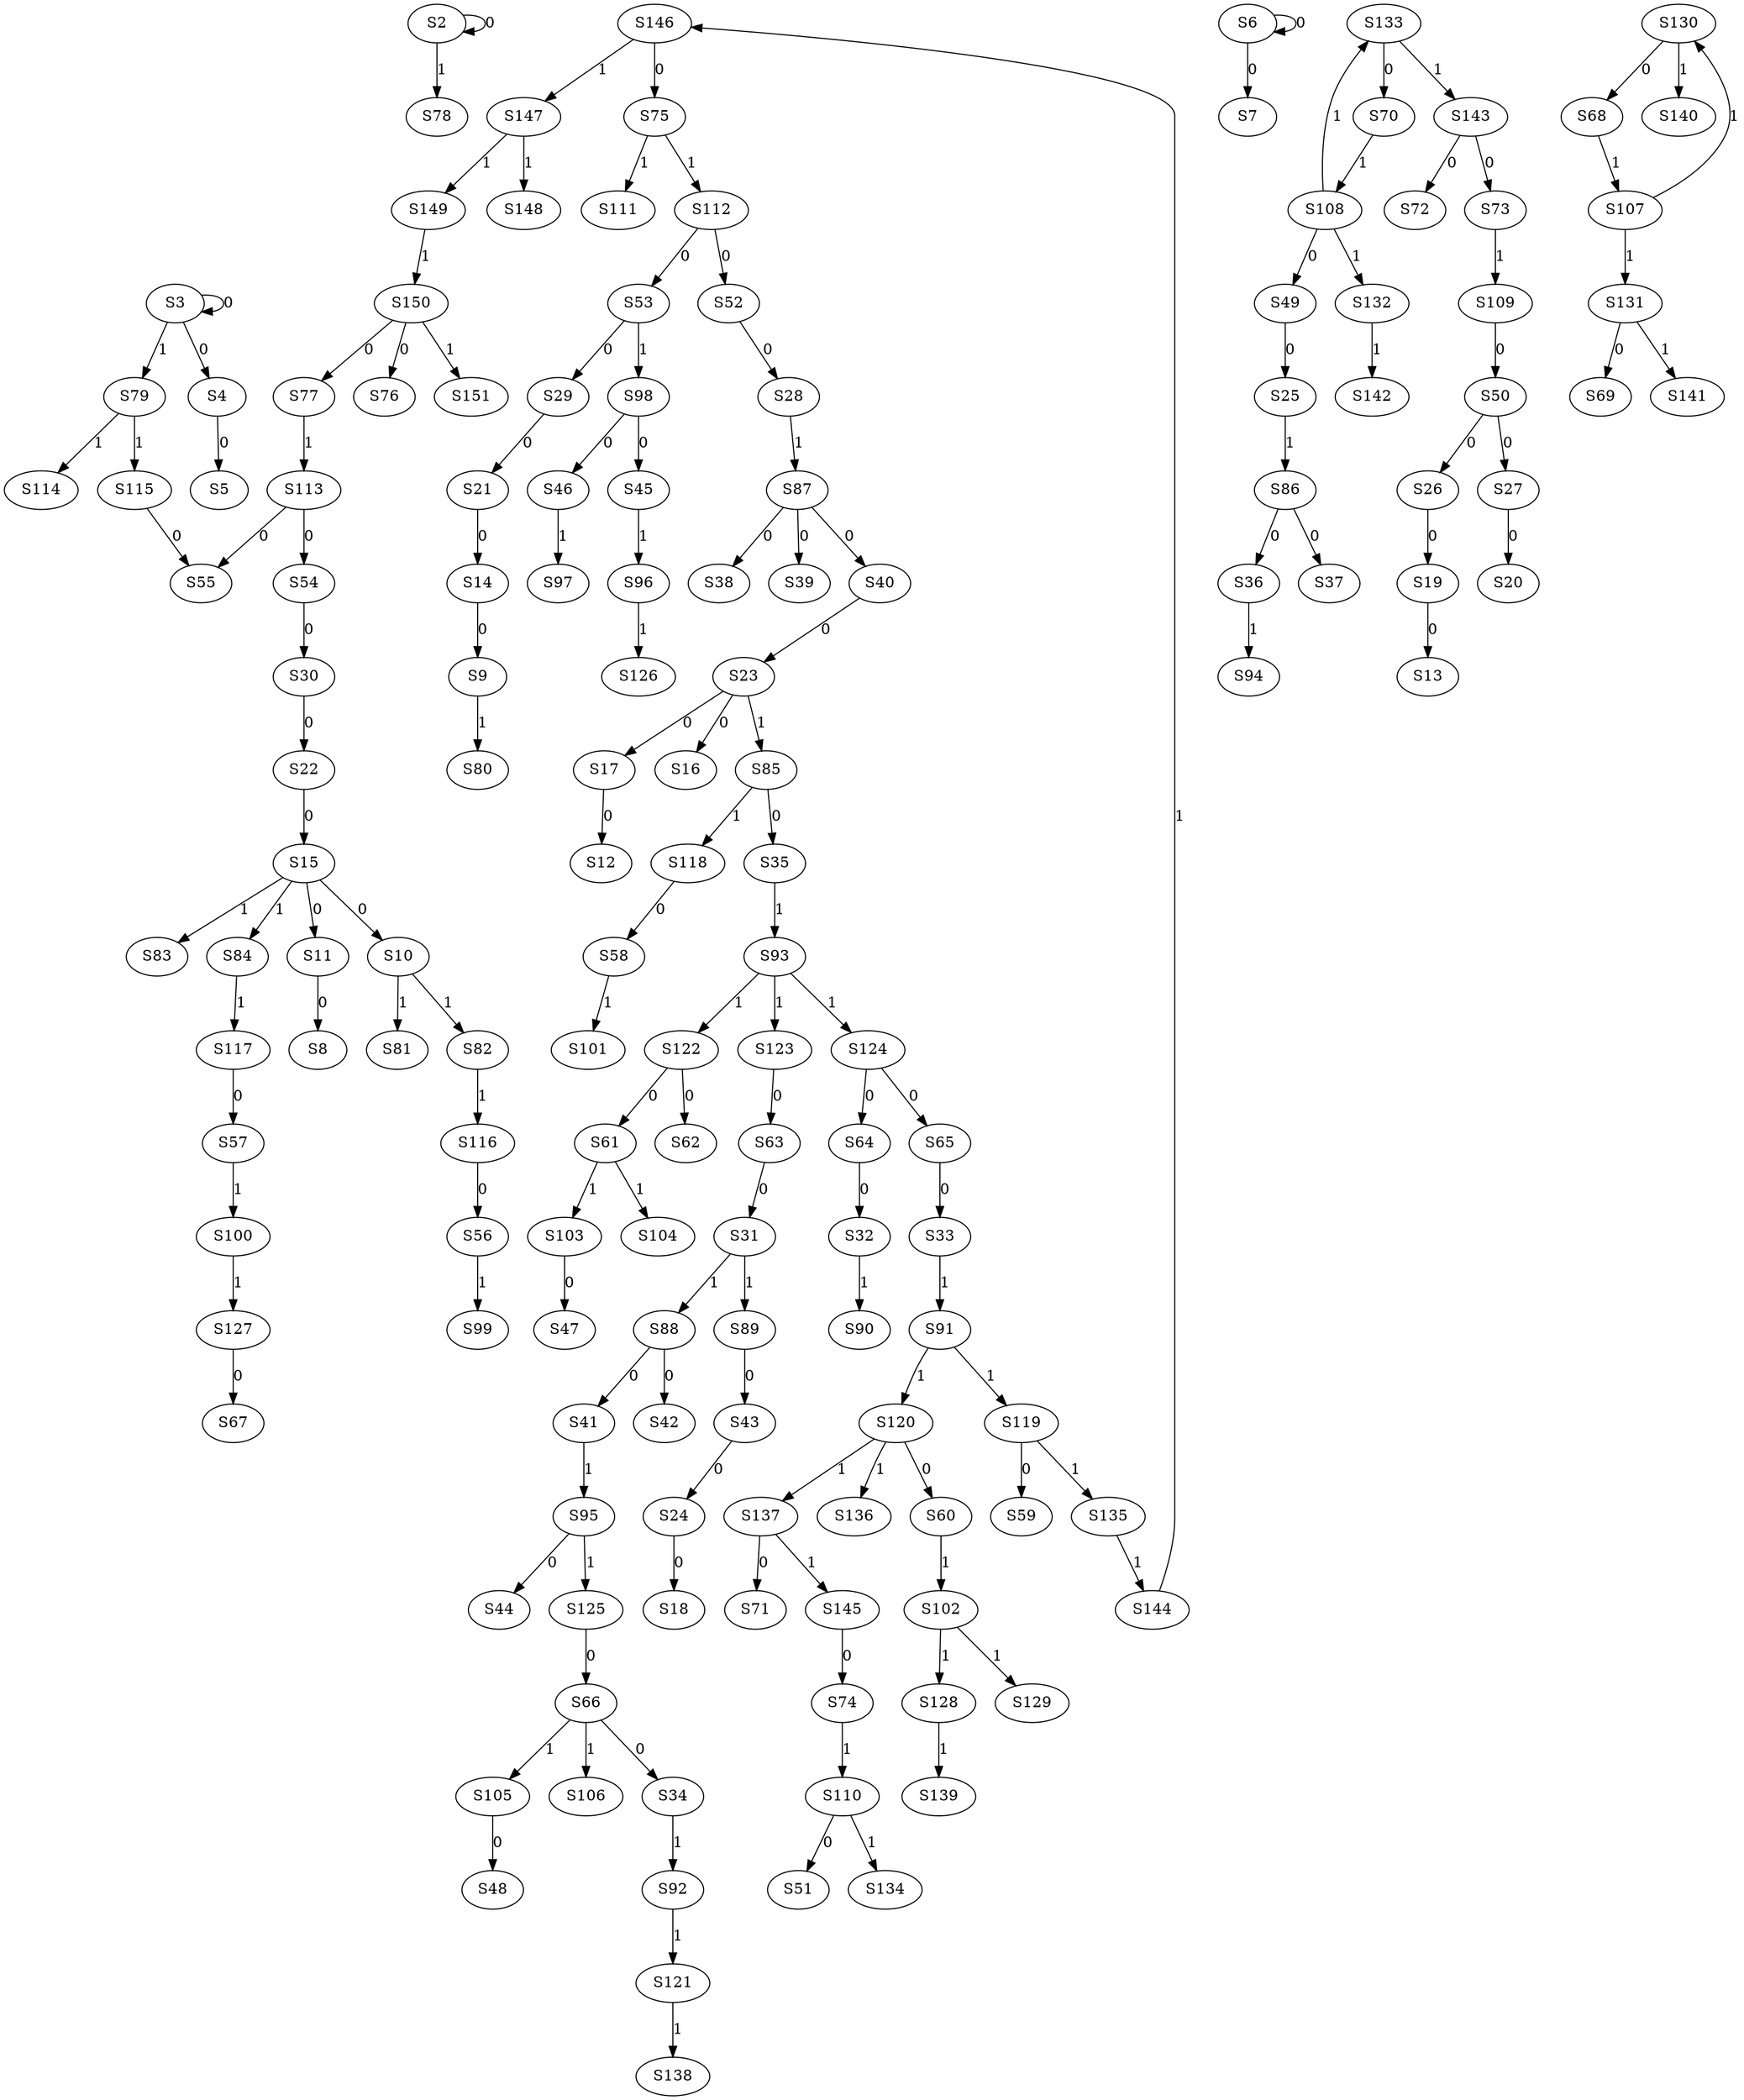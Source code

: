 strict digraph {
	S2 -> S2 [ label = 0 ];
	S3 -> S3 [ label = 0 ];
	S3 -> S4 [ label = 0 ];
	S4 -> S5 [ label = 0 ];
	S6 -> S6 [ label = 0 ];
	S6 -> S7 [ label = 0 ];
	S11 -> S8 [ label = 0 ];
	S14 -> S9 [ label = 0 ];
	S15 -> S10 [ label = 0 ];
	S15 -> S11 [ label = 0 ];
	S17 -> S12 [ label = 0 ];
	S19 -> S13 [ label = 0 ];
	S21 -> S14 [ label = 0 ];
	S22 -> S15 [ label = 0 ];
	S23 -> S16 [ label = 0 ];
	S23 -> S17 [ label = 0 ];
	S24 -> S18 [ label = 0 ];
	S26 -> S19 [ label = 0 ];
	S27 -> S20 [ label = 0 ];
	S29 -> S21 [ label = 0 ];
	S30 -> S22 [ label = 0 ];
	S40 -> S23 [ label = 0 ];
	S43 -> S24 [ label = 0 ];
	S49 -> S25 [ label = 0 ];
	S50 -> S26 [ label = 0 ];
	S50 -> S27 [ label = 0 ];
	S52 -> S28 [ label = 0 ];
	S53 -> S29 [ label = 0 ];
	S54 -> S30 [ label = 0 ];
	S63 -> S31 [ label = 0 ];
	S64 -> S32 [ label = 0 ];
	S65 -> S33 [ label = 0 ];
	S66 -> S34 [ label = 0 ];
	S85 -> S35 [ label = 0 ];
	S86 -> S36 [ label = 0 ];
	S86 -> S37 [ label = 0 ];
	S87 -> S38 [ label = 0 ];
	S87 -> S39 [ label = 0 ];
	S87 -> S40 [ label = 0 ];
	S88 -> S41 [ label = 0 ];
	S88 -> S42 [ label = 0 ];
	S89 -> S43 [ label = 0 ];
	S95 -> S44 [ label = 0 ];
	S98 -> S45 [ label = 0 ];
	S98 -> S46 [ label = 0 ];
	S103 -> S47 [ label = 0 ];
	S105 -> S48 [ label = 0 ];
	S108 -> S49 [ label = 0 ];
	S109 -> S50 [ label = 0 ];
	S110 -> S51 [ label = 0 ];
	S112 -> S52 [ label = 0 ];
	S112 -> S53 [ label = 0 ];
	S113 -> S54 [ label = 0 ];
	S115 -> S55 [ label = 0 ];
	S116 -> S56 [ label = 0 ];
	S117 -> S57 [ label = 0 ];
	S118 -> S58 [ label = 0 ];
	S119 -> S59 [ label = 0 ];
	S120 -> S60 [ label = 0 ];
	S122 -> S61 [ label = 0 ];
	S122 -> S62 [ label = 0 ];
	S123 -> S63 [ label = 0 ];
	S124 -> S64 [ label = 0 ];
	S124 -> S65 [ label = 0 ];
	S125 -> S66 [ label = 0 ];
	S127 -> S67 [ label = 0 ];
	S130 -> S68 [ label = 0 ];
	S131 -> S69 [ label = 0 ];
	S133 -> S70 [ label = 0 ];
	S137 -> S71 [ label = 0 ];
	S143 -> S72 [ label = 0 ];
	S143 -> S73 [ label = 0 ];
	S145 -> S74 [ label = 0 ];
	S146 -> S75 [ label = 0 ];
	S150 -> S76 [ label = 0 ];
	S150 -> S77 [ label = 0 ];
	S2 -> S78 [ label = 1 ];
	S3 -> S79 [ label = 1 ];
	S9 -> S80 [ label = 1 ];
	S10 -> S81 [ label = 1 ];
	S10 -> S82 [ label = 1 ];
	S15 -> S83 [ label = 1 ];
	S15 -> S84 [ label = 1 ];
	S23 -> S85 [ label = 1 ];
	S25 -> S86 [ label = 1 ];
	S28 -> S87 [ label = 1 ];
	S31 -> S88 [ label = 1 ];
	S31 -> S89 [ label = 1 ];
	S32 -> S90 [ label = 1 ];
	S33 -> S91 [ label = 1 ];
	S34 -> S92 [ label = 1 ];
	S35 -> S93 [ label = 1 ];
	S36 -> S94 [ label = 1 ];
	S41 -> S95 [ label = 1 ];
	S45 -> S96 [ label = 1 ];
	S46 -> S97 [ label = 1 ];
	S53 -> S98 [ label = 1 ];
	S56 -> S99 [ label = 1 ];
	S57 -> S100 [ label = 1 ];
	S58 -> S101 [ label = 1 ];
	S60 -> S102 [ label = 1 ];
	S61 -> S103 [ label = 1 ];
	S61 -> S104 [ label = 1 ];
	S66 -> S105 [ label = 1 ];
	S66 -> S106 [ label = 1 ];
	S68 -> S107 [ label = 1 ];
	S70 -> S108 [ label = 1 ];
	S73 -> S109 [ label = 1 ];
	S74 -> S110 [ label = 1 ];
	S75 -> S111 [ label = 1 ];
	S75 -> S112 [ label = 1 ];
	S77 -> S113 [ label = 1 ];
	S79 -> S114 [ label = 1 ];
	S79 -> S115 [ label = 1 ];
	S82 -> S116 [ label = 1 ];
	S84 -> S117 [ label = 1 ];
	S85 -> S118 [ label = 1 ];
	S91 -> S119 [ label = 1 ];
	S91 -> S120 [ label = 1 ];
	S92 -> S121 [ label = 1 ];
	S93 -> S122 [ label = 1 ];
	S93 -> S123 [ label = 1 ];
	S93 -> S124 [ label = 1 ];
	S95 -> S125 [ label = 1 ];
	S96 -> S126 [ label = 1 ];
	S100 -> S127 [ label = 1 ];
	S102 -> S128 [ label = 1 ];
	S102 -> S129 [ label = 1 ];
	S107 -> S130 [ label = 1 ];
	S107 -> S131 [ label = 1 ];
	S108 -> S132 [ label = 1 ];
	S108 -> S133 [ label = 1 ];
	S110 -> S134 [ label = 1 ];
	S119 -> S135 [ label = 1 ];
	S120 -> S136 [ label = 1 ];
	S120 -> S137 [ label = 1 ];
	S121 -> S138 [ label = 1 ];
	S128 -> S139 [ label = 1 ];
	S130 -> S140 [ label = 1 ];
	S131 -> S141 [ label = 1 ];
	S132 -> S142 [ label = 1 ];
	S133 -> S143 [ label = 1 ];
	S135 -> S144 [ label = 1 ];
	S137 -> S145 [ label = 1 ];
	S144 -> S146 [ label = 1 ];
	S146 -> S147 [ label = 1 ];
	S147 -> S148 [ label = 1 ];
	S147 -> S149 [ label = 1 ];
	S149 -> S150 [ label = 1 ];
	S150 -> S151 [ label = 1 ];
	S113 -> S55 [ label = 0 ];
}